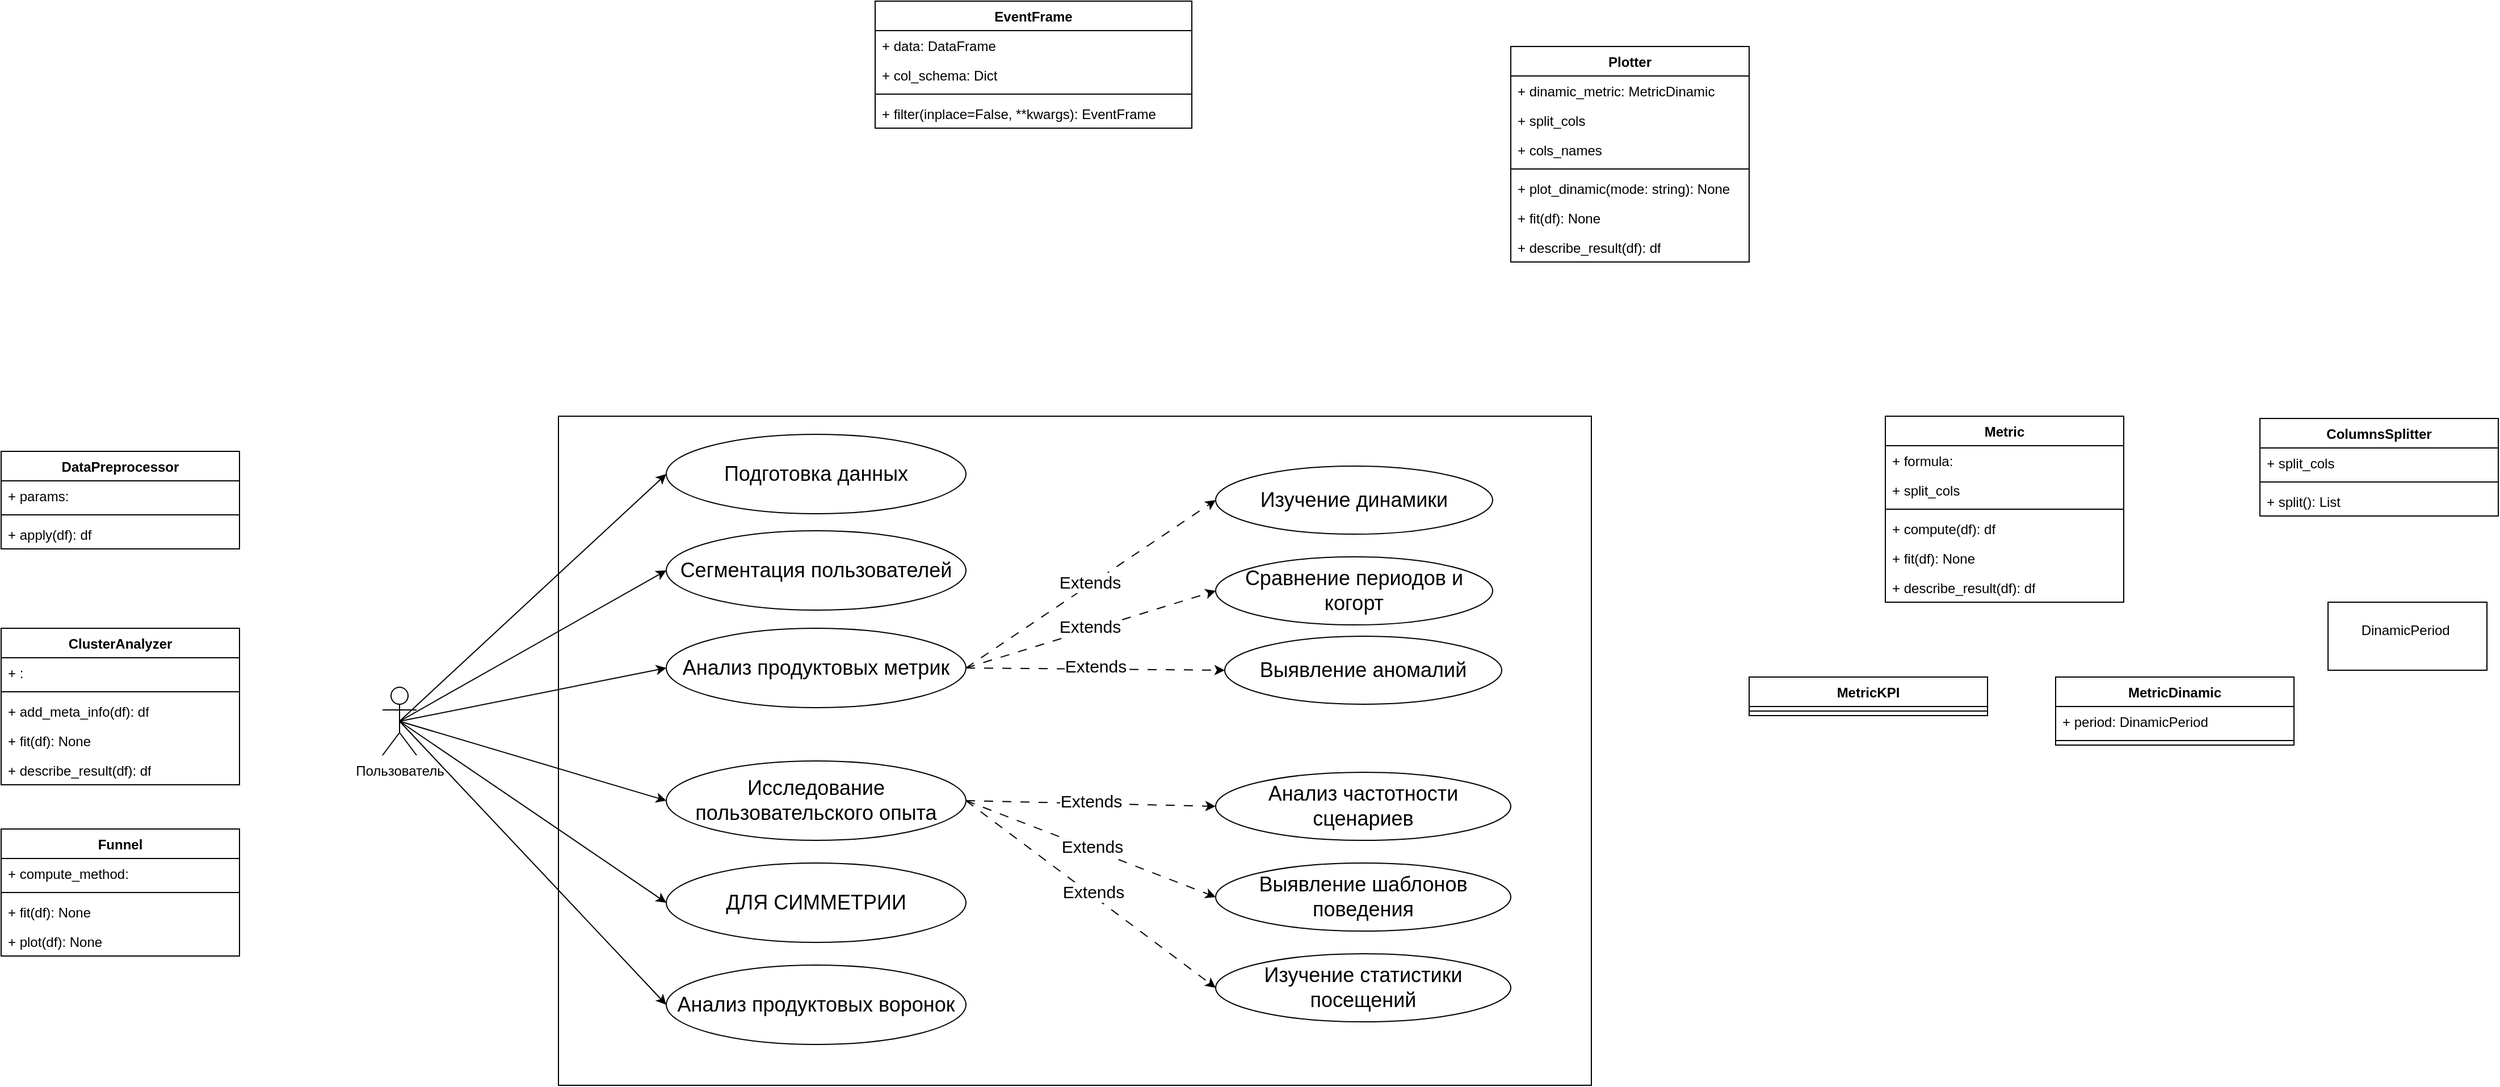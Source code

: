 <mxfile version="24.0.4" type="device" pages="2">
  <diagram name="Варианты использования" id="MI1J2-CqYYGbUAztLc2I">
    <mxGraphModel dx="1713" dy="1186" grid="1" gridSize="10" guides="1" tooltips="1" connect="1" arrows="1" fold="1" page="0" pageScale="1" pageWidth="827" pageHeight="1169" math="0" shadow="0">
      <root>
        <mxCell id="0" />
        <mxCell id="1" parent="0" />
        <mxCell id="r9iq1MVezSwC2UUuFci2-1" value="" style="rounded=0;whiteSpace=wrap;html=1;" parent="1" vertex="1">
          <mxGeometry x="131" y="136" width="910" height="590" as="geometry" />
        </mxCell>
        <mxCell id="r9iq1MVezSwC2UUuFci2-33" style="rounded=0;orthogonalLoop=1;jettySize=auto;html=1;exitX=1;exitY=0.5;exitDx=0;exitDy=0;entryX=0;entryY=0.5;entryDx=0;entryDy=0;dashed=1;dashPattern=8 8;" parent="1" source="DE8UUsNk8c3EbBQs2PeT-8" target="r9iq1MVezSwC2UUuFci2-12" edge="1">
          <mxGeometry relative="1" as="geometry">
            <mxPoint x="480.0" y="360" as="sourcePoint" />
          </mxGeometry>
        </mxCell>
        <mxCell id="r9iq1MVezSwC2UUuFci2-36" value="Extends" style="edgeLabel;html=1;align=center;verticalAlign=middle;resizable=0;points=[];fontSize=15;" parent="r9iq1MVezSwC2UUuFci2-33" vertex="1" connectable="0">
          <mxGeometry x="0.0" y="3" relative="1" as="geometry">
            <mxPoint as="offset" />
          </mxGeometry>
        </mxCell>
        <mxCell id="r9iq1MVezSwC2UUuFci2-8" value="&lt;font style=&quot;font-size: 18px;&quot;&gt;Исследование пользовательского опыта&lt;/font&gt;" style="ellipse;whiteSpace=wrap;html=1;fontSize=18;" parent="1" vertex="1">
          <mxGeometry x="226" y="440" width="264" height="70" as="geometry" />
        </mxCell>
        <mxCell id="r9iq1MVezSwC2UUuFci2-10" value="&lt;font style=&quot;font-size: 18px;&quot;&gt;Выявление аномалий&lt;/font&gt;" style="ellipse;whiteSpace=wrap;html=1;fontSize=18;" parent="1" vertex="1">
          <mxGeometry x="718" y="330" width="244" height="60" as="geometry" />
        </mxCell>
        <mxCell id="r9iq1MVezSwC2UUuFci2-11" value="&lt;font style=&quot;font-size: 18px;&quot;&gt;Сравнение периодов и когорт&lt;/font&gt;" style="ellipse;whiteSpace=wrap;html=1;fontSize=18;" parent="1" vertex="1">
          <mxGeometry x="710" y="260" width="244" height="60" as="geometry" />
        </mxCell>
        <mxCell id="r9iq1MVezSwC2UUuFci2-12" value="&lt;font style=&quot;font-size: 18px;&quot;&gt;Изучение динамики&lt;/font&gt;" style="ellipse;whiteSpace=wrap;html=1;fontSize=18;" parent="1" vertex="1">
          <mxGeometry x="710" y="180" width="244" height="60" as="geometry" />
        </mxCell>
        <mxCell id="r9iq1MVezSwC2UUuFci2-13" value="&lt;font style=&quot;font-size: 18px;&quot;&gt;Изучение статистики посещений&lt;/font&gt;" style="ellipse;whiteSpace=wrap;html=1;fontSize=18;" parent="1" vertex="1">
          <mxGeometry x="710" y="610" width="260" height="60" as="geometry" />
        </mxCell>
        <mxCell id="r9iq1MVezSwC2UUuFci2-14" value="&lt;font style=&quot;font-size: 18px;&quot;&gt;Выявление шаблонов поведения&lt;/font&gt;" style="ellipse;whiteSpace=wrap;html=1;fontSize=18;" parent="1" vertex="1">
          <mxGeometry x="710" y="530" width="260" height="60" as="geometry" />
        </mxCell>
        <mxCell id="r9iq1MVezSwC2UUuFci2-15" value="&lt;font style=&quot;font-size: 18px;&quot;&gt;Анализ частотности сценариев&lt;/font&gt;" style="ellipse;whiteSpace=wrap;html=1;fontSize=18;" parent="1" vertex="1">
          <mxGeometry x="710" y="450" width="260" height="60" as="geometry" />
        </mxCell>
        <mxCell id="r9iq1MVezSwC2UUuFci2-26" style="rounded=0;orthogonalLoop=1;jettySize=auto;html=1;exitX=0.5;exitY=0.5;exitDx=0;exitDy=0;exitPerimeter=0;entryX=0;entryY=0.5;entryDx=0;entryDy=0;" parent="1" source="r9iq1MVezSwC2UUuFci2-25" target="DE8UUsNk8c3EbBQs2PeT-5" edge="1">
          <mxGeometry relative="1" as="geometry">
            <mxPoint x="230" y="180" as="targetPoint" />
          </mxGeometry>
        </mxCell>
        <mxCell id="r9iq1MVezSwC2UUuFci2-27" style="rounded=0;orthogonalLoop=1;jettySize=auto;html=1;exitX=0.5;exitY=0.5;exitDx=0;exitDy=0;exitPerimeter=0;entryX=0;entryY=0.5;entryDx=0;entryDy=0;" parent="1" source="r9iq1MVezSwC2UUuFci2-25" target="DE8UUsNk8c3EbBQs2PeT-8" edge="1">
          <mxGeometry relative="1" as="geometry">
            <mxPoint x="219.5" y="360" as="targetPoint" />
          </mxGeometry>
        </mxCell>
        <mxCell id="r9iq1MVezSwC2UUuFci2-28" style="rounded=0;orthogonalLoop=1;jettySize=auto;html=1;exitX=0.5;exitY=0.5;exitDx=0;exitDy=0;exitPerimeter=0;entryX=0;entryY=0.5;entryDx=0;entryDy=0;" parent="1" source="r9iq1MVezSwC2UUuFci2-25" target="r9iq1MVezSwC2UUuFci2-8" edge="1">
          <mxGeometry relative="1" as="geometry" />
        </mxCell>
        <mxCell id="r9iq1MVezSwC2UUuFci2-29" style="rounded=0;orthogonalLoop=1;jettySize=auto;html=1;exitX=0.5;exitY=0.5;exitDx=0;exitDy=0;exitPerimeter=0;entryX=0;entryY=0.5;entryDx=0;entryDy=0;" parent="1" source="r9iq1MVezSwC2UUuFci2-25" target="DE8UUsNk8c3EbBQs2PeT-10" edge="1">
          <mxGeometry relative="1" as="geometry">
            <mxPoint x="217.0" y="675" as="targetPoint" />
          </mxGeometry>
        </mxCell>
        <mxCell id="DE8UUsNk8c3EbBQs2PeT-3" style="rounded=0;orthogonalLoop=1;jettySize=auto;html=1;exitX=0.5;exitY=0.5;exitDx=0;exitDy=0;exitPerimeter=0;entryX=0;entryY=0.5;entryDx=0;entryDy=0;" parent="1" source="r9iq1MVezSwC2UUuFci2-25" target="DE8UUsNk8c3EbBQs2PeT-6" edge="1">
          <mxGeometry relative="1" as="geometry">
            <mxPoint x="230" y="270" as="targetPoint" />
          </mxGeometry>
        </mxCell>
        <mxCell id="DE8UUsNk8c3EbBQs2PeT-4" style="rounded=0;orthogonalLoop=1;jettySize=auto;html=1;exitX=0.5;exitY=0.5;exitDx=0;exitDy=0;exitPerimeter=0;entryX=0;entryY=0.5;entryDx=0;entryDy=0;" parent="1" source="r9iq1MVezSwC2UUuFci2-25" target="DE8UUsNk8c3EbBQs2PeT-9" edge="1">
          <mxGeometry relative="1" as="geometry">
            <mxPoint x="217.0" y="585" as="targetPoint" />
          </mxGeometry>
        </mxCell>
        <mxCell id="r9iq1MVezSwC2UUuFci2-25" value="Пользователь" style="shape=umlActor;verticalLabelPosition=bottom;verticalAlign=top;html=1;outlineConnect=0;" parent="1" vertex="1">
          <mxGeometry x="-24" y="375" width="30" height="60" as="geometry" />
        </mxCell>
        <mxCell id="r9iq1MVezSwC2UUuFci2-40" style="rounded=0;orthogonalLoop=1;jettySize=auto;html=1;exitX=1;exitY=0.5;exitDx=0;exitDy=0;entryX=0;entryY=0.5;entryDx=0;entryDy=0;dashed=1;dashPattern=8 8;" parent="1" source="DE8UUsNk8c3EbBQs2PeT-8" target="r9iq1MVezSwC2UUuFci2-11" edge="1">
          <mxGeometry relative="1" as="geometry">
            <mxPoint x="480.0" y="360" as="sourcePoint" />
            <mxPoint x="750" y="292.5" as="targetPoint" />
          </mxGeometry>
        </mxCell>
        <mxCell id="r9iq1MVezSwC2UUuFci2-41" value="Extends" style="edgeLabel;html=1;align=center;verticalAlign=middle;resizable=0;points=[];fontSize=15;" parent="r9iq1MVezSwC2UUuFci2-40" vertex="1" connectable="0">
          <mxGeometry x="0.0" y="3" relative="1" as="geometry">
            <mxPoint as="offset" />
          </mxGeometry>
        </mxCell>
        <mxCell id="r9iq1MVezSwC2UUuFci2-42" style="rounded=0;orthogonalLoop=1;jettySize=auto;html=1;exitX=1;exitY=0.5;exitDx=0;exitDy=0;entryX=0;entryY=0.5;entryDx=0;entryDy=0;dashed=1;dashPattern=8 8;" parent="1" source="DE8UUsNk8c3EbBQs2PeT-8" target="r9iq1MVezSwC2UUuFci2-10" edge="1">
          <mxGeometry relative="1" as="geometry">
            <mxPoint x="480.0" y="360" as="sourcePoint" />
            <mxPoint x="730" y="230" as="targetPoint" />
          </mxGeometry>
        </mxCell>
        <mxCell id="r9iq1MVezSwC2UUuFci2-43" value="Extends" style="edgeLabel;html=1;align=center;verticalAlign=middle;resizable=0;points=[];fontSize=15;" parent="r9iq1MVezSwC2UUuFci2-42" vertex="1" connectable="0">
          <mxGeometry x="0.0" y="3" relative="1" as="geometry">
            <mxPoint as="offset" />
          </mxGeometry>
        </mxCell>
        <mxCell id="r9iq1MVezSwC2UUuFci2-44" style="rounded=0;orthogonalLoop=1;jettySize=auto;html=1;exitX=1;exitY=0.5;exitDx=0;exitDy=0;entryX=0;entryY=0.5;entryDx=0;entryDy=0;dashed=1;dashPattern=8 8;" parent="1" source="r9iq1MVezSwC2UUuFci2-8" target="r9iq1MVezSwC2UUuFci2-15" edge="1">
          <mxGeometry relative="1" as="geometry">
            <mxPoint x="510" y="390" as="sourcePoint" />
            <mxPoint x="740" y="240" as="targetPoint" />
          </mxGeometry>
        </mxCell>
        <mxCell id="r9iq1MVezSwC2UUuFci2-45" value="Extends" style="edgeLabel;html=1;align=center;verticalAlign=middle;resizable=0;points=[];fontSize=15;" parent="r9iq1MVezSwC2UUuFci2-44" vertex="1" connectable="0">
          <mxGeometry x="0.0" y="3" relative="1" as="geometry">
            <mxPoint as="offset" />
          </mxGeometry>
        </mxCell>
        <mxCell id="r9iq1MVezSwC2UUuFci2-46" style="rounded=0;orthogonalLoop=1;jettySize=auto;html=1;exitX=1;exitY=0.5;exitDx=0;exitDy=0;entryX=0;entryY=0.5;entryDx=0;entryDy=0;dashed=1;dashPattern=8 8;" parent="1" source="r9iq1MVezSwC2UUuFci2-8" target="r9iq1MVezSwC2UUuFci2-14" edge="1">
          <mxGeometry relative="1" as="geometry">
            <mxPoint x="520" y="400" as="sourcePoint" />
            <mxPoint x="750" y="250" as="targetPoint" />
          </mxGeometry>
        </mxCell>
        <mxCell id="r9iq1MVezSwC2UUuFci2-47" value="Extends" style="edgeLabel;html=1;align=center;verticalAlign=middle;resizable=0;points=[];fontSize=15;" parent="r9iq1MVezSwC2UUuFci2-46" vertex="1" connectable="0">
          <mxGeometry x="0.0" y="3" relative="1" as="geometry">
            <mxPoint as="offset" />
          </mxGeometry>
        </mxCell>
        <mxCell id="r9iq1MVezSwC2UUuFci2-48" style="rounded=0;orthogonalLoop=1;jettySize=auto;html=1;exitX=1;exitY=0.5;exitDx=0;exitDy=0;entryX=0;entryY=0.5;entryDx=0;entryDy=0;dashed=1;dashPattern=8 8;" parent="1" source="r9iq1MVezSwC2UUuFci2-8" target="r9iq1MVezSwC2UUuFci2-13" edge="1">
          <mxGeometry relative="1" as="geometry">
            <mxPoint x="530" y="410" as="sourcePoint" />
            <mxPoint x="760" y="260" as="targetPoint" />
          </mxGeometry>
        </mxCell>
        <mxCell id="r9iq1MVezSwC2UUuFci2-49" value="Extends" style="edgeLabel;html=1;align=center;verticalAlign=middle;resizable=0;points=[];fontSize=15;" parent="r9iq1MVezSwC2UUuFci2-48" vertex="1" connectable="0">
          <mxGeometry x="0.0" y="3" relative="1" as="geometry">
            <mxPoint as="offset" />
          </mxGeometry>
        </mxCell>
        <mxCell id="DE8UUsNk8c3EbBQs2PeT-5" value="&lt;font style=&quot;font-size: 18px;&quot;&gt;Подготовка данных&lt;/font&gt;" style="ellipse;whiteSpace=wrap;html=1;fontSize=18;" parent="1" vertex="1">
          <mxGeometry x="226" y="152" width="264" height="70" as="geometry" />
        </mxCell>
        <mxCell id="DE8UUsNk8c3EbBQs2PeT-6" value="&lt;font style=&quot;font-size: 18px;&quot;&gt;Сегментация пользователей&lt;/font&gt;" style="ellipse;whiteSpace=wrap;html=1;fontSize=18;" parent="1" vertex="1">
          <mxGeometry x="226" y="237" width="264" height="70" as="geometry" />
        </mxCell>
        <mxCell id="DE8UUsNk8c3EbBQs2PeT-8" value="&lt;font style=&quot;font-size: 18px;&quot;&gt;Анализ продуктовых метрик&lt;/font&gt;" style="ellipse;whiteSpace=wrap;html=1;fontSize=18;" parent="1" vertex="1">
          <mxGeometry x="226" y="323" width="264" height="70" as="geometry" />
        </mxCell>
        <mxCell id="DE8UUsNk8c3EbBQs2PeT-9" value="&lt;font style=&quot;font-size: 18px;&quot;&gt;ДЛЯ СИММЕТРИИ&lt;/font&gt;" style="ellipse;whiteSpace=wrap;html=1;fontSize=18;" parent="1" vertex="1">
          <mxGeometry x="226" y="530" width="264" height="70" as="geometry" />
        </mxCell>
        <mxCell id="DE8UUsNk8c3EbBQs2PeT-10" value="&lt;font style=&quot;font-size: 18px;&quot;&gt;Анализ продуктовых воронок&lt;/font&gt;" style="ellipse;whiteSpace=wrap;html=1;fontSize=18;" parent="1" vertex="1">
          <mxGeometry x="226" y="620" width="264" height="70" as="geometry" />
        </mxCell>
        <mxCell id="NcdvtF8w-zkPBYR_3BZk-1" value="DataPreprocessor&lt;div&gt;&lt;br&gt;&lt;/div&gt;" style="swimlane;fontStyle=1;align=center;verticalAlign=top;childLayout=stackLayout;horizontal=1;startSize=26;horizontalStack=0;resizeParent=1;resizeParentMax=0;resizeLast=0;collapsible=1;marginBottom=0;whiteSpace=wrap;html=1;" parent="1" vertex="1">
          <mxGeometry x="-360" y="167" width="210" height="86" as="geometry" />
        </mxCell>
        <mxCell id="NcdvtF8w-zkPBYR_3BZk-2" value="+ params:&amp;nbsp;" style="text;strokeColor=none;fillColor=none;align=left;verticalAlign=top;spacingLeft=4;spacingRight=4;overflow=hidden;rotatable=0;points=[[0,0.5],[1,0.5]];portConstraint=eastwest;whiteSpace=wrap;html=1;" parent="NcdvtF8w-zkPBYR_3BZk-1" vertex="1">
          <mxGeometry y="26" width="210" height="26" as="geometry" />
        </mxCell>
        <mxCell id="NcdvtF8w-zkPBYR_3BZk-3" value="" style="line;strokeWidth=1;fillColor=none;align=left;verticalAlign=middle;spacingTop=-1;spacingLeft=3;spacingRight=3;rotatable=0;labelPosition=right;points=[];portConstraint=eastwest;strokeColor=inherit;" parent="NcdvtF8w-zkPBYR_3BZk-1" vertex="1">
          <mxGeometry y="52" width="210" height="8" as="geometry" />
        </mxCell>
        <mxCell id="NcdvtF8w-zkPBYR_3BZk-4" value="+ apply(df): df" style="text;strokeColor=none;fillColor=none;align=left;verticalAlign=top;spacingLeft=4;spacingRight=4;overflow=hidden;rotatable=0;points=[[0,0.5],[1,0.5]];portConstraint=eastwest;whiteSpace=wrap;html=1;" parent="NcdvtF8w-zkPBYR_3BZk-1" vertex="1">
          <mxGeometry y="60" width="210" height="26" as="geometry" />
        </mxCell>
        <mxCell id="fN45uCllA25SNhMF04AW-1" value="&lt;div&gt;ClusterAnalyzer&lt;/div&gt;" style="swimlane;fontStyle=1;align=center;verticalAlign=top;childLayout=stackLayout;horizontal=1;startSize=26;horizontalStack=0;resizeParent=1;resizeParentMax=0;resizeLast=0;collapsible=1;marginBottom=0;whiteSpace=wrap;html=1;" parent="1" vertex="1">
          <mxGeometry x="-360" y="323" width="210" height="138" as="geometry" />
        </mxCell>
        <mxCell id="fN45uCllA25SNhMF04AW-2" value="+ :&amp;nbsp;" style="text;strokeColor=none;fillColor=none;align=left;verticalAlign=top;spacingLeft=4;spacingRight=4;overflow=hidden;rotatable=0;points=[[0,0.5],[1,0.5]];portConstraint=eastwest;whiteSpace=wrap;html=1;" parent="fN45uCllA25SNhMF04AW-1" vertex="1">
          <mxGeometry y="26" width="210" height="26" as="geometry" />
        </mxCell>
        <mxCell id="fN45uCllA25SNhMF04AW-3" value="" style="line;strokeWidth=1;fillColor=none;align=left;verticalAlign=middle;spacingTop=-1;spacingLeft=3;spacingRight=3;rotatable=0;labelPosition=right;points=[];portConstraint=eastwest;strokeColor=inherit;" parent="fN45uCllA25SNhMF04AW-1" vertex="1">
          <mxGeometry y="52" width="210" height="8" as="geometry" />
        </mxCell>
        <mxCell id="fN45uCllA25SNhMF04AW-4" value="+ add_meta_info(df): df" style="text;strokeColor=none;fillColor=none;align=left;verticalAlign=top;spacingLeft=4;spacingRight=4;overflow=hidden;rotatable=0;points=[[0,0.5],[1,0.5]];portConstraint=eastwest;whiteSpace=wrap;html=1;" parent="fN45uCllA25SNhMF04AW-1" vertex="1">
          <mxGeometry y="60" width="210" height="26" as="geometry" />
        </mxCell>
        <mxCell id="fN45uCllA25SNhMF04AW-5" value="+ fit(df): None" style="text;strokeColor=none;fillColor=none;align=left;verticalAlign=top;spacingLeft=4;spacingRight=4;overflow=hidden;rotatable=0;points=[[0,0.5],[1,0.5]];portConstraint=eastwest;whiteSpace=wrap;html=1;" parent="fN45uCllA25SNhMF04AW-1" vertex="1">
          <mxGeometry y="86" width="210" height="26" as="geometry" />
        </mxCell>
        <mxCell id="fN45uCllA25SNhMF04AW-6" value="+ describe_result(df): df" style="text;strokeColor=none;fillColor=none;align=left;verticalAlign=top;spacingLeft=4;spacingRight=4;overflow=hidden;rotatable=0;points=[[0,0.5],[1,0.5]];portConstraint=eastwest;whiteSpace=wrap;html=1;" parent="fN45uCllA25SNhMF04AW-1" vertex="1">
          <mxGeometry y="112" width="210" height="26" as="geometry" />
        </mxCell>
        <mxCell id="fN45uCllA25SNhMF04AW-7" value="&lt;div&gt;Funnel&lt;/div&gt;" style="swimlane;fontStyle=1;align=center;verticalAlign=top;childLayout=stackLayout;horizontal=1;startSize=26;horizontalStack=0;resizeParent=1;resizeParentMax=0;resizeLast=0;collapsible=1;marginBottom=0;whiteSpace=wrap;html=1;" parent="1" vertex="1">
          <mxGeometry x="-360" y="500" width="210" height="112" as="geometry" />
        </mxCell>
        <mxCell id="fN45uCllA25SNhMF04AW-8" value="+ compute_method:&amp;nbsp;" style="text;strokeColor=none;fillColor=none;align=left;verticalAlign=top;spacingLeft=4;spacingRight=4;overflow=hidden;rotatable=0;points=[[0,0.5],[1,0.5]];portConstraint=eastwest;whiteSpace=wrap;html=1;" parent="fN45uCllA25SNhMF04AW-7" vertex="1">
          <mxGeometry y="26" width="210" height="26" as="geometry" />
        </mxCell>
        <mxCell id="fN45uCllA25SNhMF04AW-9" value="" style="line;strokeWidth=1;fillColor=none;align=left;verticalAlign=middle;spacingTop=-1;spacingLeft=3;spacingRight=3;rotatable=0;labelPosition=right;points=[];portConstraint=eastwest;strokeColor=inherit;" parent="fN45uCllA25SNhMF04AW-7" vertex="1">
          <mxGeometry y="52" width="210" height="8" as="geometry" />
        </mxCell>
        <mxCell id="fN45uCllA25SNhMF04AW-11" value="+ fit(df): None" style="text;strokeColor=none;fillColor=none;align=left;verticalAlign=top;spacingLeft=4;spacingRight=4;overflow=hidden;rotatable=0;points=[[0,0.5],[1,0.5]];portConstraint=eastwest;whiteSpace=wrap;html=1;" parent="fN45uCllA25SNhMF04AW-7" vertex="1">
          <mxGeometry y="60" width="210" height="26" as="geometry" />
        </mxCell>
        <mxCell id="fN45uCllA25SNhMF04AW-12" value="+ plot(df): None" style="text;strokeColor=none;fillColor=none;align=left;verticalAlign=top;spacingLeft=4;spacingRight=4;overflow=hidden;rotatable=0;points=[[0,0.5],[1,0.5]];portConstraint=eastwest;whiteSpace=wrap;html=1;" parent="fN45uCllA25SNhMF04AW-7" vertex="1">
          <mxGeometry y="86" width="210" height="26" as="geometry" />
        </mxCell>
        <mxCell id="fN45uCllA25SNhMF04AW-13" value="&lt;div&gt;Metric&lt;/div&gt;" style="swimlane;fontStyle=1;align=center;verticalAlign=top;childLayout=stackLayout;horizontal=1;startSize=26;horizontalStack=0;resizeParent=1;resizeParentMax=0;resizeLast=0;collapsible=1;marginBottom=0;whiteSpace=wrap;html=1;" parent="1" vertex="1">
          <mxGeometry x="1300" y="136" width="210" height="164" as="geometry" />
        </mxCell>
        <mxCell id="fN45uCllA25SNhMF04AW-14" value="+ formula:&amp;nbsp;" style="text;strokeColor=none;fillColor=none;align=left;verticalAlign=top;spacingLeft=4;spacingRight=4;overflow=hidden;rotatable=0;points=[[0,0.5],[1,0.5]];portConstraint=eastwest;whiteSpace=wrap;html=1;" parent="fN45uCllA25SNhMF04AW-13" vertex="1">
          <mxGeometry y="26" width="210" height="26" as="geometry" />
        </mxCell>
        <mxCell id="fN45uCllA25SNhMF04AW-19" value="+ split_cols" style="text;strokeColor=none;fillColor=none;align=left;verticalAlign=top;spacingLeft=4;spacingRight=4;overflow=hidden;rotatable=0;points=[[0,0.5],[1,0.5]];portConstraint=eastwest;whiteSpace=wrap;html=1;" parent="fN45uCllA25SNhMF04AW-13" vertex="1">
          <mxGeometry y="52" width="210" height="26" as="geometry" />
        </mxCell>
        <mxCell id="fN45uCllA25SNhMF04AW-15" value="" style="line;strokeWidth=1;fillColor=none;align=left;verticalAlign=middle;spacingTop=-1;spacingLeft=3;spacingRight=3;rotatable=0;labelPosition=right;points=[];portConstraint=eastwest;strokeColor=inherit;" parent="fN45uCllA25SNhMF04AW-13" vertex="1">
          <mxGeometry y="78" width="210" height="8" as="geometry" />
        </mxCell>
        <mxCell id="fN45uCllA25SNhMF04AW-16" value="+ compute(df): df" style="text;strokeColor=none;fillColor=none;align=left;verticalAlign=top;spacingLeft=4;spacingRight=4;overflow=hidden;rotatable=0;points=[[0,0.5],[1,0.5]];portConstraint=eastwest;whiteSpace=wrap;html=1;" parent="fN45uCllA25SNhMF04AW-13" vertex="1">
          <mxGeometry y="86" width="210" height="26" as="geometry" />
        </mxCell>
        <mxCell id="fN45uCllA25SNhMF04AW-17" value="+ fit(df): None" style="text;strokeColor=none;fillColor=none;align=left;verticalAlign=top;spacingLeft=4;spacingRight=4;overflow=hidden;rotatable=0;points=[[0,0.5],[1,0.5]];portConstraint=eastwest;whiteSpace=wrap;html=1;" parent="fN45uCllA25SNhMF04AW-13" vertex="1">
          <mxGeometry y="112" width="210" height="26" as="geometry" />
        </mxCell>
        <mxCell id="fN45uCllA25SNhMF04AW-18" value="+ describe_result(df): df" style="text;strokeColor=none;fillColor=none;align=left;verticalAlign=top;spacingLeft=4;spacingRight=4;overflow=hidden;rotatable=0;points=[[0,0.5],[1,0.5]];portConstraint=eastwest;whiteSpace=wrap;html=1;" parent="fN45uCllA25SNhMF04AW-13" vertex="1">
          <mxGeometry y="138" width="210" height="26" as="geometry" />
        </mxCell>
        <mxCell id="6OuVmEF2wMcvrHMAtNHj-1" value="&lt;div&gt;ColumnsSplitter&lt;/div&gt;" style="swimlane;fontStyle=1;align=center;verticalAlign=top;childLayout=stackLayout;horizontal=1;startSize=26;horizontalStack=0;resizeParent=1;resizeParentMax=0;resizeLast=0;collapsible=1;marginBottom=0;whiteSpace=wrap;html=1;" parent="1" vertex="1">
          <mxGeometry x="1630" y="138" width="210" height="86" as="geometry" />
        </mxCell>
        <mxCell id="6OuVmEF2wMcvrHMAtNHj-3" value="+ split_cols" style="text;strokeColor=none;fillColor=none;align=left;verticalAlign=top;spacingLeft=4;spacingRight=4;overflow=hidden;rotatable=0;points=[[0,0.5],[1,0.5]];portConstraint=eastwest;whiteSpace=wrap;html=1;" parent="6OuVmEF2wMcvrHMAtNHj-1" vertex="1">
          <mxGeometry y="26" width="210" height="26" as="geometry" />
        </mxCell>
        <mxCell id="6OuVmEF2wMcvrHMAtNHj-4" value="" style="line;strokeWidth=1;fillColor=none;align=left;verticalAlign=middle;spacingTop=-1;spacingLeft=3;spacingRight=3;rotatable=0;labelPosition=right;points=[];portConstraint=eastwest;strokeColor=inherit;" parent="6OuVmEF2wMcvrHMAtNHj-1" vertex="1">
          <mxGeometry y="52" width="210" height="8" as="geometry" />
        </mxCell>
        <mxCell id="6OuVmEF2wMcvrHMAtNHj-5" value="+ split(): List" style="text;strokeColor=none;fillColor=none;align=left;verticalAlign=top;spacingLeft=4;spacingRight=4;overflow=hidden;rotatable=0;points=[[0,0.5],[1,0.5]];portConstraint=eastwest;whiteSpace=wrap;html=1;" parent="6OuVmEF2wMcvrHMAtNHj-1" vertex="1">
          <mxGeometry y="60" width="210" height="26" as="geometry" />
        </mxCell>
        <mxCell id="9wTcS0zKmHYvsmKBRYGw-1" value="&lt;div&gt;EventFrame&lt;/div&gt;" style="swimlane;fontStyle=1;align=center;verticalAlign=top;childLayout=stackLayout;horizontal=1;startSize=26;horizontalStack=0;resizeParent=1;resizeParentMax=0;resizeLast=0;collapsible=1;marginBottom=0;whiteSpace=wrap;html=1;" vertex="1" parent="1">
          <mxGeometry x="410" y="-230" width="279" height="112" as="geometry" />
        </mxCell>
        <mxCell id="9wTcS0zKmHYvsmKBRYGw-2" value="+ data: DataFrame&lt;span style=&quot;background-color: initial;&quot;&gt;&amp;nbsp;&lt;/span&gt;" style="text;strokeColor=none;fillColor=none;align=left;verticalAlign=top;spacingLeft=4;spacingRight=4;overflow=hidden;rotatable=0;points=[[0,0.5],[1,0.5]];portConstraint=eastwest;whiteSpace=wrap;html=1;" vertex="1" parent="9wTcS0zKmHYvsmKBRYGw-1">
          <mxGeometry y="26" width="279" height="26" as="geometry" />
        </mxCell>
        <mxCell id="9wTcS0zKmHYvsmKBRYGw-5" value="+ col_schema: Dict" style="text;strokeColor=none;fillColor=none;align=left;verticalAlign=top;spacingLeft=4;spacingRight=4;overflow=hidden;rotatable=0;points=[[0,0.5],[1,0.5]];portConstraint=eastwest;whiteSpace=wrap;html=1;" vertex="1" parent="9wTcS0zKmHYvsmKBRYGw-1">
          <mxGeometry y="52" width="279" height="26" as="geometry" />
        </mxCell>
        <mxCell id="9wTcS0zKmHYvsmKBRYGw-3" value="" style="line;strokeWidth=1;fillColor=none;align=left;verticalAlign=middle;spacingTop=-1;spacingLeft=3;spacingRight=3;rotatable=0;labelPosition=right;points=[];portConstraint=eastwest;strokeColor=inherit;" vertex="1" parent="9wTcS0zKmHYvsmKBRYGw-1">
          <mxGeometry y="78" width="279" height="8" as="geometry" />
        </mxCell>
        <mxCell id="9wTcS0zKmHYvsmKBRYGw-4" value="+ filter(inplace=False, **kwargs): EventFrame" style="text;strokeColor=none;fillColor=none;align=left;verticalAlign=top;spacingLeft=4;spacingRight=4;overflow=hidden;rotatable=0;points=[[0,0.5],[1,0.5]];portConstraint=eastwest;whiteSpace=wrap;html=1;" vertex="1" parent="9wTcS0zKmHYvsmKBRYGw-1">
          <mxGeometry y="86" width="279" height="26" as="geometry" />
        </mxCell>
        <mxCell id="9wTcS0zKmHYvsmKBRYGw-8" value="&lt;div&gt;MetricDinamic&lt;/div&gt;" style="swimlane;fontStyle=1;align=center;verticalAlign=top;childLayout=stackLayout;horizontal=1;startSize=26;horizontalStack=0;resizeParent=1;resizeParentMax=0;resizeLast=0;collapsible=1;marginBottom=0;whiteSpace=wrap;html=1;" vertex="1" parent="1">
          <mxGeometry x="1450" y="366" width="210" height="60" as="geometry" />
        </mxCell>
        <mxCell id="9wTcS0zKmHYvsmKBRYGw-9" value="+ period: DinamicPeriod&amp;nbsp;" style="text;strokeColor=none;fillColor=none;align=left;verticalAlign=top;spacingLeft=4;spacingRight=4;overflow=hidden;rotatable=0;points=[[0,0.5],[1,0.5]];portConstraint=eastwest;whiteSpace=wrap;html=1;" vertex="1" parent="9wTcS0zKmHYvsmKBRYGw-8">
          <mxGeometry y="26" width="210" height="26" as="geometry" />
        </mxCell>
        <mxCell id="9wTcS0zKmHYvsmKBRYGw-11" value="" style="line;strokeWidth=1;fillColor=none;align=left;verticalAlign=middle;spacingTop=-1;spacingLeft=3;spacingRight=3;rotatable=0;labelPosition=right;points=[];portConstraint=eastwest;strokeColor=inherit;" vertex="1" parent="9wTcS0zKmHYvsmKBRYGw-8">
          <mxGeometry y="52" width="210" height="8" as="geometry" />
        </mxCell>
        <mxCell id="9wTcS0zKmHYvsmKBRYGw-15" value="&lt;p style=&quot;margin:0px;margin-top:4px;text-align:center;&quot;&gt;&lt;br&gt;&lt;span style=&quot;text-align: left;&quot;&gt;DinamicPeriod&amp;nbsp;&lt;/span&gt;&lt;br&gt;&lt;/p&gt;" style="verticalAlign=top;align=left;overflow=fill;html=1;whiteSpace=wrap;" vertex="1" parent="1">
          <mxGeometry x="1690" y="300" width="140" height="60" as="geometry" />
        </mxCell>
        <mxCell id="9wTcS0zKmHYvsmKBRYGw-16" value="&lt;div&gt;MetricKPI&lt;/div&gt;" style="swimlane;fontStyle=1;align=center;verticalAlign=top;childLayout=stackLayout;horizontal=1;startSize=26;horizontalStack=0;resizeParent=1;resizeParentMax=0;resizeLast=0;collapsible=1;marginBottom=0;whiteSpace=wrap;html=1;" vertex="1" parent="1">
          <mxGeometry x="1180" y="366" width="210" height="34" as="geometry" />
        </mxCell>
        <mxCell id="9wTcS0zKmHYvsmKBRYGw-18" value="" style="line;strokeWidth=1;fillColor=none;align=left;verticalAlign=middle;spacingTop=-1;spacingLeft=3;spacingRight=3;rotatable=0;labelPosition=right;points=[];portConstraint=eastwest;strokeColor=inherit;" vertex="1" parent="9wTcS0zKmHYvsmKBRYGw-16">
          <mxGeometry y="26" width="210" height="8" as="geometry" />
        </mxCell>
        <mxCell id="9wTcS0zKmHYvsmKBRYGw-19" value="&lt;div&gt;Plotter&lt;/div&gt;" style="swimlane;fontStyle=1;align=center;verticalAlign=top;childLayout=stackLayout;horizontal=1;startSize=26;horizontalStack=0;resizeParent=1;resizeParentMax=0;resizeLast=0;collapsible=1;marginBottom=0;whiteSpace=wrap;html=1;" vertex="1" parent="1">
          <mxGeometry x="970" y="-190" width="210" height="190" as="geometry" />
        </mxCell>
        <mxCell id="9wTcS0zKmHYvsmKBRYGw-20" value="+ dinamic_metric: MetricDinamic&amp;nbsp;" style="text;strokeColor=none;fillColor=none;align=left;verticalAlign=top;spacingLeft=4;spacingRight=4;overflow=hidden;rotatable=0;points=[[0,0.5],[1,0.5]];portConstraint=eastwest;whiteSpace=wrap;html=1;" vertex="1" parent="9wTcS0zKmHYvsmKBRYGw-19">
          <mxGeometry y="26" width="210" height="26" as="geometry" />
        </mxCell>
        <mxCell id="9wTcS0zKmHYvsmKBRYGw-21" value="+ split_cols" style="text;strokeColor=none;fillColor=none;align=left;verticalAlign=top;spacingLeft=4;spacingRight=4;overflow=hidden;rotatable=0;points=[[0,0.5],[1,0.5]];portConstraint=eastwest;whiteSpace=wrap;html=1;" vertex="1" parent="9wTcS0zKmHYvsmKBRYGw-19">
          <mxGeometry y="52" width="210" height="26" as="geometry" />
        </mxCell>
        <mxCell id="9wTcS0zKmHYvsmKBRYGw-26" value="+ cols_names" style="text;strokeColor=none;fillColor=none;align=left;verticalAlign=top;spacingLeft=4;spacingRight=4;overflow=hidden;rotatable=0;points=[[0,0.5],[1,0.5]];portConstraint=eastwest;whiteSpace=wrap;html=1;" vertex="1" parent="9wTcS0zKmHYvsmKBRYGw-19">
          <mxGeometry y="78" width="210" height="26" as="geometry" />
        </mxCell>
        <mxCell id="9wTcS0zKmHYvsmKBRYGw-22" value="" style="line;strokeWidth=1;fillColor=none;align=left;verticalAlign=middle;spacingTop=-1;spacingLeft=3;spacingRight=3;rotatable=0;labelPosition=right;points=[];portConstraint=eastwest;strokeColor=inherit;" vertex="1" parent="9wTcS0zKmHYvsmKBRYGw-19">
          <mxGeometry y="104" width="210" height="8" as="geometry" />
        </mxCell>
        <mxCell id="9wTcS0zKmHYvsmKBRYGw-23" value="+ plot_dinamic(mode: string): None" style="text;strokeColor=none;fillColor=none;align=left;verticalAlign=top;spacingLeft=4;spacingRight=4;overflow=hidden;rotatable=0;points=[[0,0.5],[1,0.5]];portConstraint=eastwest;whiteSpace=wrap;html=1;" vertex="1" parent="9wTcS0zKmHYvsmKBRYGw-19">
          <mxGeometry y="112" width="210" height="26" as="geometry" />
        </mxCell>
        <mxCell id="9wTcS0zKmHYvsmKBRYGw-24" value="+ fit(df): None" style="text;strokeColor=none;fillColor=none;align=left;verticalAlign=top;spacingLeft=4;spacingRight=4;overflow=hidden;rotatable=0;points=[[0,0.5],[1,0.5]];portConstraint=eastwest;whiteSpace=wrap;html=1;" vertex="1" parent="9wTcS0zKmHYvsmKBRYGw-19">
          <mxGeometry y="138" width="210" height="26" as="geometry" />
        </mxCell>
        <mxCell id="9wTcS0zKmHYvsmKBRYGw-25" value="+ describe_result(df): df" style="text;strokeColor=none;fillColor=none;align=left;verticalAlign=top;spacingLeft=4;spacingRight=4;overflow=hidden;rotatable=0;points=[[0,0.5],[1,0.5]];portConstraint=eastwest;whiteSpace=wrap;html=1;" vertex="1" parent="9wTcS0zKmHYvsmKBRYGw-19">
          <mxGeometry y="164" width="210" height="26" as="geometry" />
        </mxCell>
      </root>
    </mxGraphModel>
  </diagram>
  <diagram id="6EsiE5rwYbKTbaEheUJe" name="Классы анализа">
    <mxGraphModel dx="3000" dy="1797" grid="1" gridSize="10" guides="1" tooltips="1" connect="1" arrows="1" fold="1" page="1" pageScale="1" pageWidth="827" pageHeight="1169" math="0" shadow="0">
      <root>
        <mxCell id="0" />
        <mxCell id="1" parent="0" />
      </root>
    </mxGraphModel>
  </diagram>
</mxfile>
